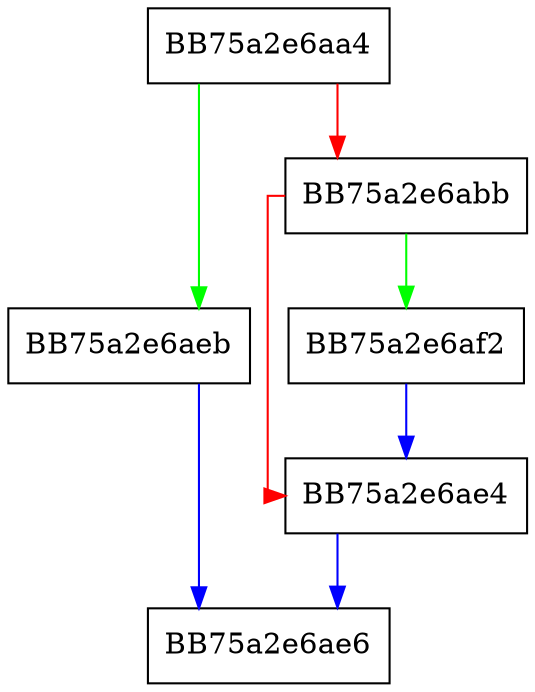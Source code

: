 digraph TryUsing {
  node [shape="box"];
  graph [splines=ortho];
  BB75a2e6aa4 -> BB75a2e6aeb [color="green"];
  BB75a2e6aa4 -> BB75a2e6abb [color="red"];
  BB75a2e6abb -> BB75a2e6af2 [color="green"];
  BB75a2e6abb -> BB75a2e6ae4 [color="red"];
  BB75a2e6ae4 -> BB75a2e6ae6 [color="blue"];
  BB75a2e6aeb -> BB75a2e6ae6 [color="blue"];
  BB75a2e6af2 -> BB75a2e6ae4 [color="blue"];
}